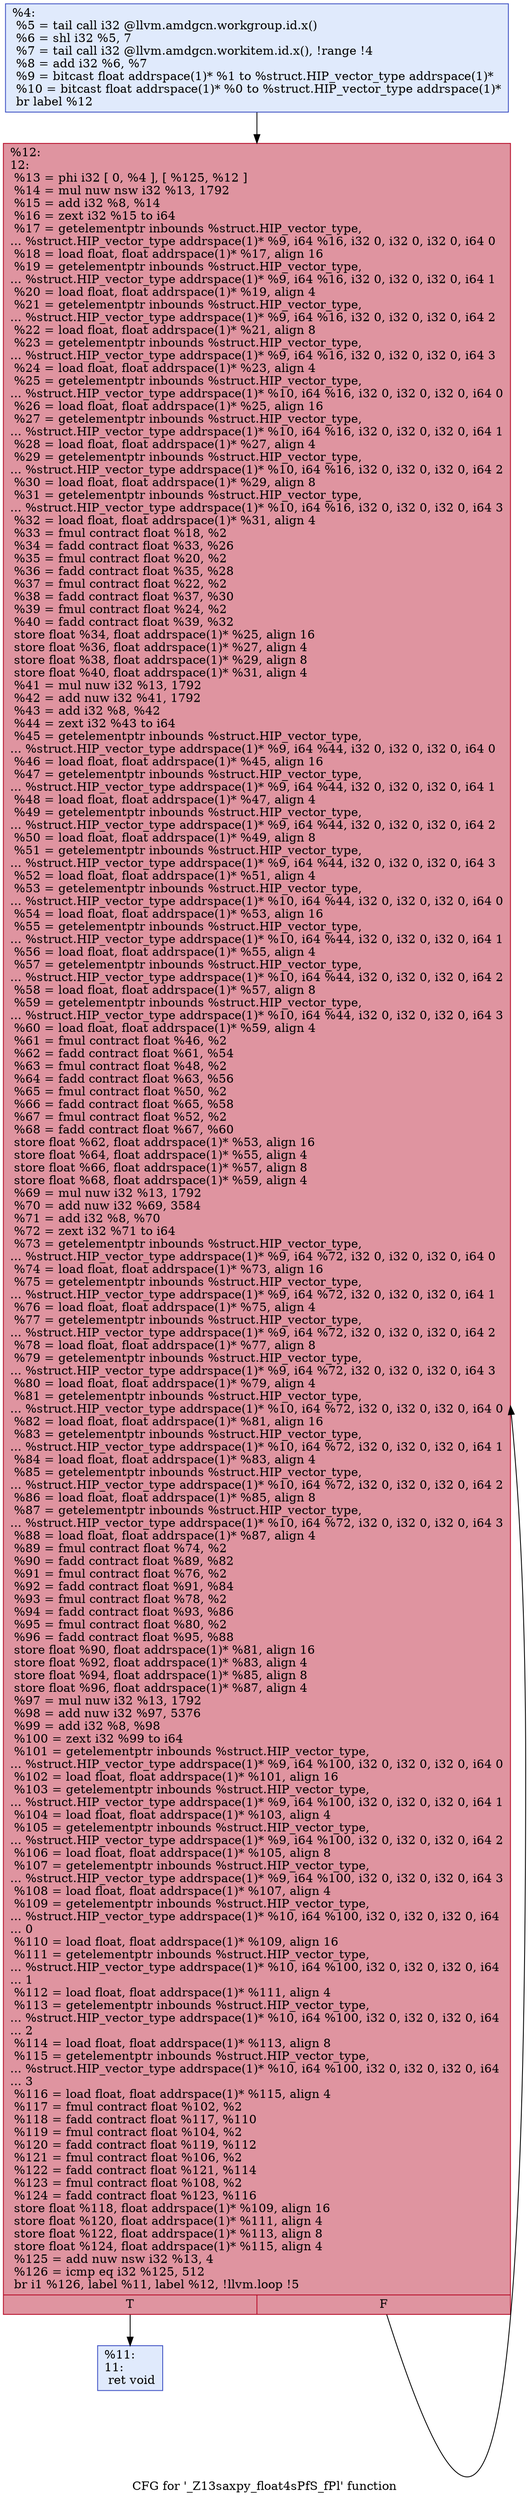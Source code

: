 digraph "CFG for '_Z13saxpy_float4sPfS_fPl' function" {
	label="CFG for '_Z13saxpy_float4sPfS_fPl' function";

	Node0x55a7880 [shape=record,color="#3d50c3ff", style=filled, fillcolor="#b9d0f970",label="{%4:\l  %5 = tail call i32 @llvm.amdgcn.workgroup.id.x()\l  %6 = shl i32 %5, 7\l  %7 = tail call i32 @llvm.amdgcn.workitem.id.x(), !range !4\l  %8 = add i32 %6, %7\l  %9 = bitcast float addrspace(1)* %1 to %struct.HIP_vector_type addrspace(1)*\l  %10 = bitcast float addrspace(1)* %0 to %struct.HIP_vector_type addrspace(1)*\l  br label %12\l}"];
	Node0x55a7880 -> Node0x55a78d0;
	Node0x55a91a0 [shape=record,color="#3d50c3ff", style=filled, fillcolor="#b9d0f970",label="{%11:\l11:                                               \l  ret void\l}"];
	Node0x55a78d0 [shape=record,color="#b70d28ff", style=filled, fillcolor="#b70d2870",label="{%12:\l12:                                               \l  %13 = phi i32 [ 0, %4 ], [ %125, %12 ]\l  %14 = mul nuw nsw i32 %13, 1792\l  %15 = add i32 %8, %14\l  %16 = zext i32 %15 to i64\l  %17 = getelementptr inbounds %struct.HIP_vector_type,\l... %struct.HIP_vector_type addrspace(1)* %9, i64 %16, i32 0, i32 0, i32 0, i64 0\l  %18 = load float, float addrspace(1)* %17, align 16\l  %19 = getelementptr inbounds %struct.HIP_vector_type,\l... %struct.HIP_vector_type addrspace(1)* %9, i64 %16, i32 0, i32 0, i32 0, i64 1\l  %20 = load float, float addrspace(1)* %19, align 4\l  %21 = getelementptr inbounds %struct.HIP_vector_type,\l... %struct.HIP_vector_type addrspace(1)* %9, i64 %16, i32 0, i32 0, i32 0, i64 2\l  %22 = load float, float addrspace(1)* %21, align 8\l  %23 = getelementptr inbounds %struct.HIP_vector_type,\l... %struct.HIP_vector_type addrspace(1)* %9, i64 %16, i32 0, i32 0, i32 0, i64 3\l  %24 = load float, float addrspace(1)* %23, align 4\l  %25 = getelementptr inbounds %struct.HIP_vector_type,\l... %struct.HIP_vector_type addrspace(1)* %10, i64 %16, i32 0, i32 0, i32 0, i64 0\l  %26 = load float, float addrspace(1)* %25, align 16\l  %27 = getelementptr inbounds %struct.HIP_vector_type,\l... %struct.HIP_vector_type addrspace(1)* %10, i64 %16, i32 0, i32 0, i32 0, i64 1\l  %28 = load float, float addrspace(1)* %27, align 4\l  %29 = getelementptr inbounds %struct.HIP_vector_type,\l... %struct.HIP_vector_type addrspace(1)* %10, i64 %16, i32 0, i32 0, i32 0, i64 2\l  %30 = load float, float addrspace(1)* %29, align 8\l  %31 = getelementptr inbounds %struct.HIP_vector_type,\l... %struct.HIP_vector_type addrspace(1)* %10, i64 %16, i32 0, i32 0, i32 0, i64 3\l  %32 = load float, float addrspace(1)* %31, align 4\l  %33 = fmul contract float %18, %2\l  %34 = fadd contract float %33, %26\l  %35 = fmul contract float %20, %2\l  %36 = fadd contract float %35, %28\l  %37 = fmul contract float %22, %2\l  %38 = fadd contract float %37, %30\l  %39 = fmul contract float %24, %2\l  %40 = fadd contract float %39, %32\l  store float %34, float addrspace(1)* %25, align 16\l  store float %36, float addrspace(1)* %27, align 4\l  store float %38, float addrspace(1)* %29, align 8\l  store float %40, float addrspace(1)* %31, align 4\l  %41 = mul nuw i32 %13, 1792\l  %42 = add nuw i32 %41, 1792\l  %43 = add i32 %8, %42\l  %44 = zext i32 %43 to i64\l  %45 = getelementptr inbounds %struct.HIP_vector_type,\l... %struct.HIP_vector_type addrspace(1)* %9, i64 %44, i32 0, i32 0, i32 0, i64 0\l  %46 = load float, float addrspace(1)* %45, align 16\l  %47 = getelementptr inbounds %struct.HIP_vector_type,\l... %struct.HIP_vector_type addrspace(1)* %9, i64 %44, i32 0, i32 0, i32 0, i64 1\l  %48 = load float, float addrspace(1)* %47, align 4\l  %49 = getelementptr inbounds %struct.HIP_vector_type,\l... %struct.HIP_vector_type addrspace(1)* %9, i64 %44, i32 0, i32 0, i32 0, i64 2\l  %50 = load float, float addrspace(1)* %49, align 8\l  %51 = getelementptr inbounds %struct.HIP_vector_type,\l... %struct.HIP_vector_type addrspace(1)* %9, i64 %44, i32 0, i32 0, i32 0, i64 3\l  %52 = load float, float addrspace(1)* %51, align 4\l  %53 = getelementptr inbounds %struct.HIP_vector_type,\l... %struct.HIP_vector_type addrspace(1)* %10, i64 %44, i32 0, i32 0, i32 0, i64 0\l  %54 = load float, float addrspace(1)* %53, align 16\l  %55 = getelementptr inbounds %struct.HIP_vector_type,\l... %struct.HIP_vector_type addrspace(1)* %10, i64 %44, i32 0, i32 0, i32 0, i64 1\l  %56 = load float, float addrspace(1)* %55, align 4\l  %57 = getelementptr inbounds %struct.HIP_vector_type,\l... %struct.HIP_vector_type addrspace(1)* %10, i64 %44, i32 0, i32 0, i32 0, i64 2\l  %58 = load float, float addrspace(1)* %57, align 8\l  %59 = getelementptr inbounds %struct.HIP_vector_type,\l... %struct.HIP_vector_type addrspace(1)* %10, i64 %44, i32 0, i32 0, i32 0, i64 3\l  %60 = load float, float addrspace(1)* %59, align 4\l  %61 = fmul contract float %46, %2\l  %62 = fadd contract float %61, %54\l  %63 = fmul contract float %48, %2\l  %64 = fadd contract float %63, %56\l  %65 = fmul contract float %50, %2\l  %66 = fadd contract float %65, %58\l  %67 = fmul contract float %52, %2\l  %68 = fadd contract float %67, %60\l  store float %62, float addrspace(1)* %53, align 16\l  store float %64, float addrspace(1)* %55, align 4\l  store float %66, float addrspace(1)* %57, align 8\l  store float %68, float addrspace(1)* %59, align 4\l  %69 = mul nuw i32 %13, 1792\l  %70 = add nuw i32 %69, 3584\l  %71 = add i32 %8, %70\l  %72 = zext i32 %71 to i64\l  %73 = getelementptr inbounds %struct.HIP_vector_type,\l... %struct.HIP_vector_type addrspace(1)* %9, i64 %72, i32 0, i32 0, i32 0, i64 0\l  %74 = load float, float addrspace(1)* %73, align 16\l  %75 = getelementptr inbounds %struct.HIP_vector_type,\l... %struct.HIP_vector_type addrspace(1)* %9, i64 %72, i32 0, i32 0, i32 0, i64 1\l  %76 = load float, float addrspace(1)* %75, align 4\l  %77 = getelementptr inbounds %struct.HIP_vector_type,\l... %struct.HIP_vector_type addrspace(1)* %9, i64 %72, i32 0, i32 0, i32 0, i64 2\l  %78 = load float, float addrspace(1)* %77, align 8\l  %79 = getelementptr inbounds %struct.HIP_vector_type,\l... %struct.HIP_vector_type addrspace(1)* %9, i64 %72, i32 0, i32 0, i32 0, i64 3\l  %80 = load float, float addrspace(1)* %79, align 4\l  %81 = getelementptr inbounds %struct.HIP_vector_type,\l... %struct.HIP_vector_type addrspace(1)* %10, i64 %72, i32 0, i32 0, i32 0, i64 0\l  %82 = load float, float addrspace(1)* %81, align 16\l  %83 = getelementptr inbounds %struct.HIP_vector_type,\l... %struct.HIP_vector_type addrspace(1)* %10, i64 %72, i32 0, i32 0, i32 0, i64 1\l  %84 = load float, float addrspace(1)* %83, align 4\l  %85 = getelementptr inbounds %struct.HIP_vector_type,\l... %struct.HIP_vector_type addrspace(1)* %10, i64 %72, i32 0, i32 0, i32 0, i64 2\l  %86 = load float, float addrspace(1)* %85, align 8\l  %87 = getelementptr inbounds %struct.HIP_vector_type,\l... %struct.HIP_vector_type addrspace(1)* %10, i64 %72, i32 0, i32 0, i32 0, i64 3\l  %88 = load float, float addrspace(1)* %87, align 4\l  %89 = fmul contract float %74, %2\l  %90 = fadd contract float %89, %82\l  %91 = fmul contract float %76, %2\l  %92 = fadd contract float %91, %84\l  %93 = fmul contract float %78, %2\l  %94 = fadd contract float %93, %86\l  %95 = fmul contract float %80, %2\l  %96 = fadd contract float %95, %88\l  store float %90, float addrspace(1)* %81, align 16\l  store float %92, float addrspace(1)* %83, align 4\l  store float %94, float addrspace(1)* %85, align 8\l  store float %96, float addrspace(1)* %87, align 4\l  %97 = mul nuw i32 %13, 1792\l  %98 = add nuw i32 %97, 5376\l  %99 = add i32 %8, %98\l  %100 = zext i32 %99 to i64\l  %101 = getelementptr inbounds %struct.HIP_vector_type,\l... %struct.HIP_vector_type addrspace(1)* %9, i64 %100, i32 0, i32 0, i32 0, i64 0\l  %102 = load float, float addrspace(1)* %101, align 16\l  %103 = getelementptr inbounds %struct.HIP_vector_type,\l... %struct.HIP_vector_type addrspace(1)* %9, i64 %100, i32 0, i32 0, i32 0, i64 1\l  %104 = load float, float addrspace(1)* %103, align 4\l  %105 = getelementptr inbounds %struct.HIP_vector_type,\l... %struct.HIP_vector_type addrspace(1)* %9, i64 %100, i32 0, i32 0, i32 0, i64 2\l  %106 = load float, float addrspace(1)* %105, align 8\l  %107 = getelementptr inbounds %struct.HIP_vector_type,\l... %struct.HIP_vector_type addrspace(1)* %9, i64 %100, i32 0, i32 0, i32 0, i64 3\l  %108 = load float, float addrspace(1)* %107, align 4\l  %109 = getelementptr inbounds %struct.HIP_vector_type,\l... %struct.HIP_vector_type addrspace(1)* %10, i64 %100, i32 0, i32 0, i32 0, i64\l... 0\l  %110 = load float, float addrspace(1)* %109, align 16\l  %111 = getelementptr inbounds %struct.HIP_vector_type,\l... %struct.HIP_vector_type addrspace(1)* %10, i64 %100, i32 0, i32 0, i32 0, i64\l... 1\l  %112 = load float, float addrspace(1)* %111, align 4\l  %113 = getelementptr inbounds %struct.HIP_vector_type,\l... %struct.HIP_vector_type addrspace(1)* %10, i64 %100, i32 0, i32 0, i32 0, i64\l... 2\l  %114 = load float, float addrspace(1)* %113, align 8\l  %115 = getelementptr inbounds %struct.HIP_vector_type,\l... %struct.HIP_vector_type addrspace(1)* %10, i64 %100, i32 0, i32 0, i32 0, i64\l... 3\l  %116 = load float, float addrspace(1)* %115, align 4\l  %117 = fmul contract float %102, %2\l  %118 = fadd contract float %117, %110\l  %119 = fmul contract float %104, %2\l  %120 = fadd contract float %119, %112\l  %121 = fmul contract float %106, %2\l  %122 = fadd contract float %121, %114\l  %123 = fmul contract float %108, %2\l  %124 = fadd contract float %123, %116\l  store float %118, float addrspace(1)* %109, align 16\l  store float %120, float addrspace(1)* %111, align 4\l  store float %122, float addrspace(1)* %113, align 8\l  store float %124, float addrspace(1)* %115, align 4\l  %125 = add nuw nsw i32 %13, 4\l  %126 = icmp eq i32 %125, 512\l  br i1 %126, label %11, label %12, !llvm.loop !5\l|{<s0>T|<s1>F}}"];
	Node0x55a78d0:s0 -> Node0x55a91a0;
	Node0x55a78d0:s1 -> Node0x55a78d0;
}
